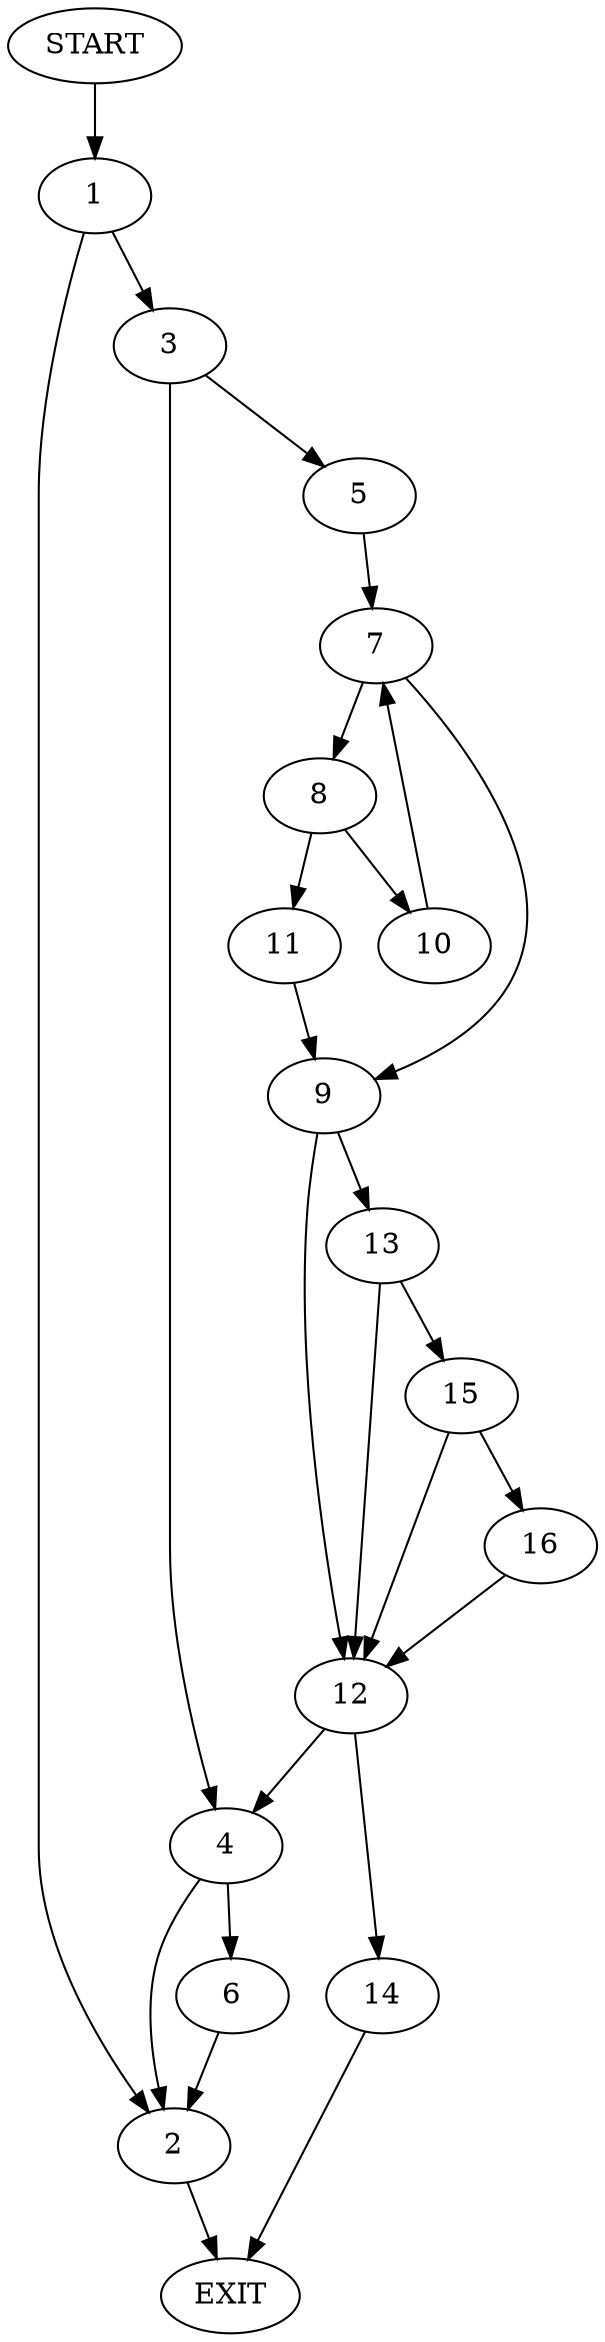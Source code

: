 digraph {
0 [label="START"]
17 [label="EXIT"]
0 -> 1
1 -> 2
1 -> 3
2 -> 17
3 -> 4
3 -> 5
4 -> 2
4 -> 6
5 -> 7
7 -> 8
7 -> 9
8 -> 10
8 -> 11
9 -> 12
9 -> 13
10 -> 7
11 -> 9
12 -> 4
12 -> 14
13 -> 12
13 -> 15
15 -> 16
15 -> 12
16 -> 12
14 -> 17
6 -> 2
}
